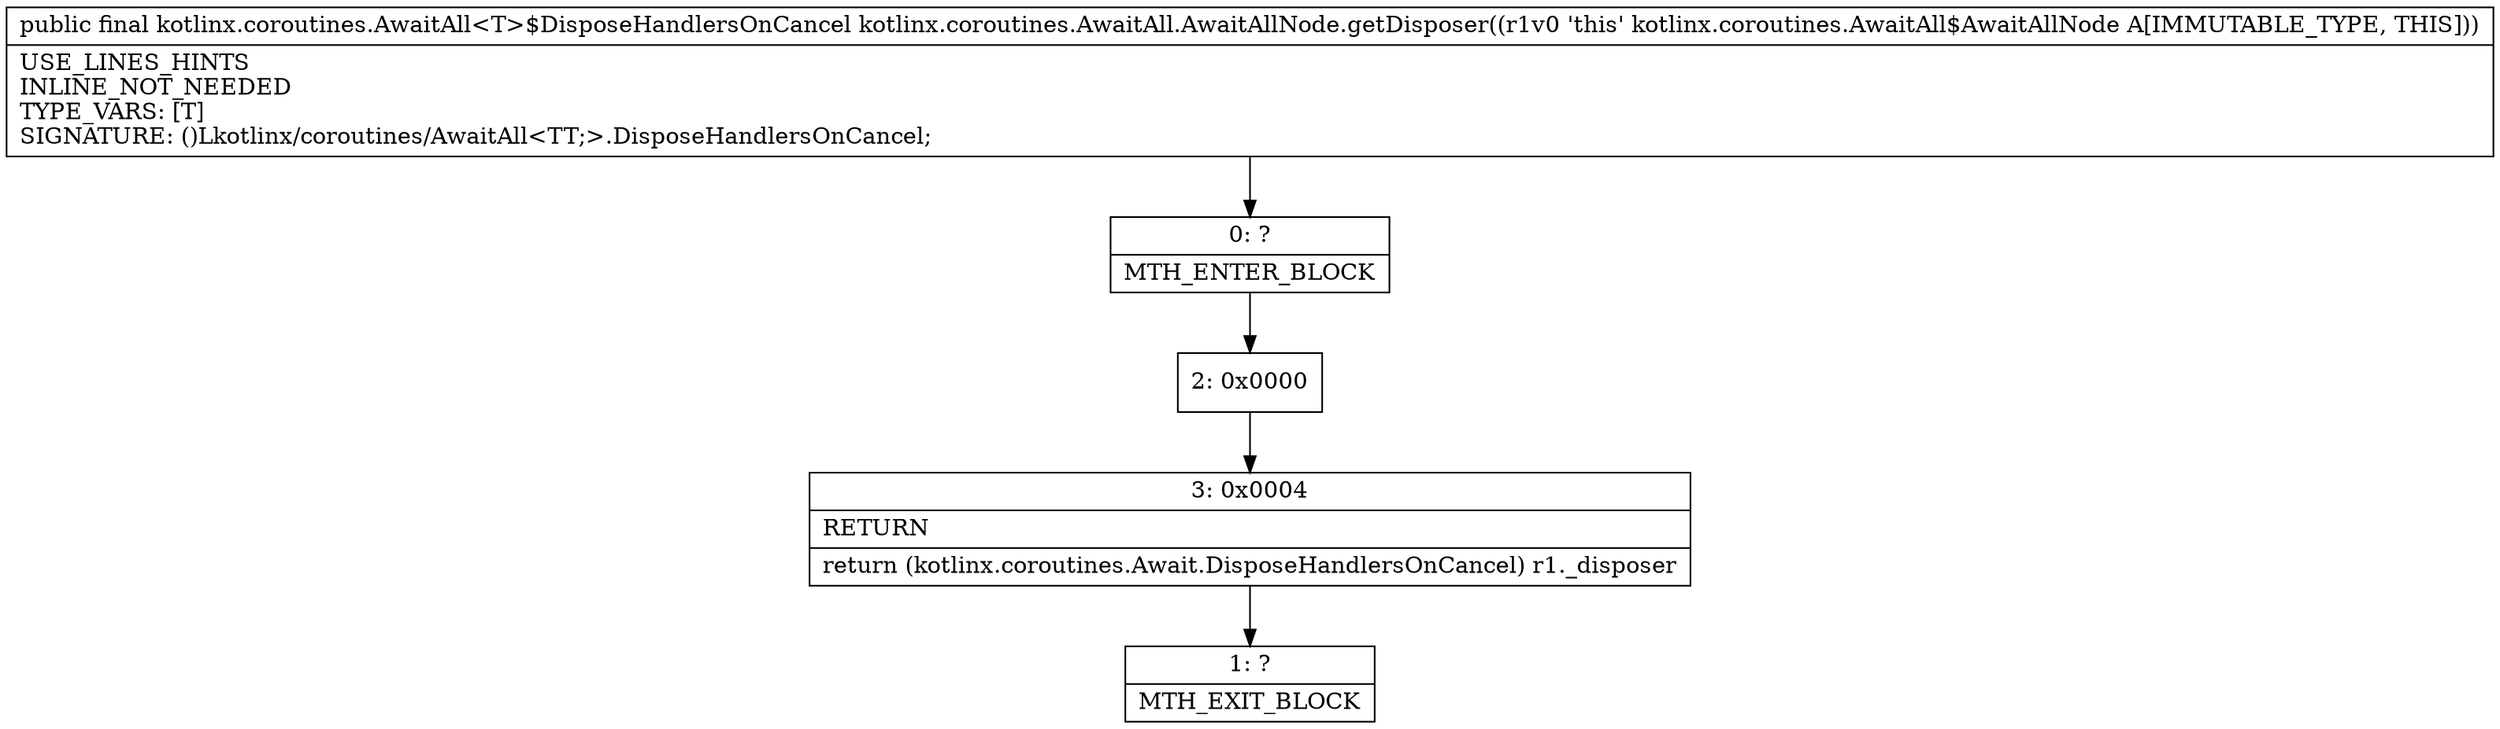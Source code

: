 digraph "CFG forkotlinx.coroutines.AwaitAll.AwaitAllNode.getDisposer()Lkotlinx\/coroutines\/AwaitAll$DisposeHandlersOnCancel;" {
Node_0 [shape=record,label="{0\:\ ?|MTH_ENTER_BLOCK\l}"];
Node_2 [shape=record,label="{2\:\ 0x0000}"];
Node_3 [shape=record,label="{3\:\ 0x0004|RETURN\l|return (kotlinx.coroutines.Await.DisposeHandlersOnCancel) r1._disposer\l}"];
Node_1 [shape=record,label="{1\:\ ?|MTH_EXIT_BLOCK\l}"];
MethodNode[shape=record,label="{public final kotlinx.coroutines.AwaitAll\<T\>$DisposeHandlersOnCancel kotlinx.coroutines.AwaitAll.AwaitAllNode.getDisposer((r1v0 'this' kotlinx.coroutines.AwaitAll$AwaitAllNode A[IMMUTABLE_TYPE, THIS]))  | USE_LINES_HINTS\lINLINE_NOT_NEEDED\lTYPE_VARS: [T]\lSIGNATURE: ()Lkotlinx\/coroutines\/AwaitAll\<TT;\>.DisposeHandlersOnCancel;\l}"];
MethodNode -> Node_0;Node_0 -> Node_2;
Node_2 -> Node_3;
Node_3 -> Node_1;
}

